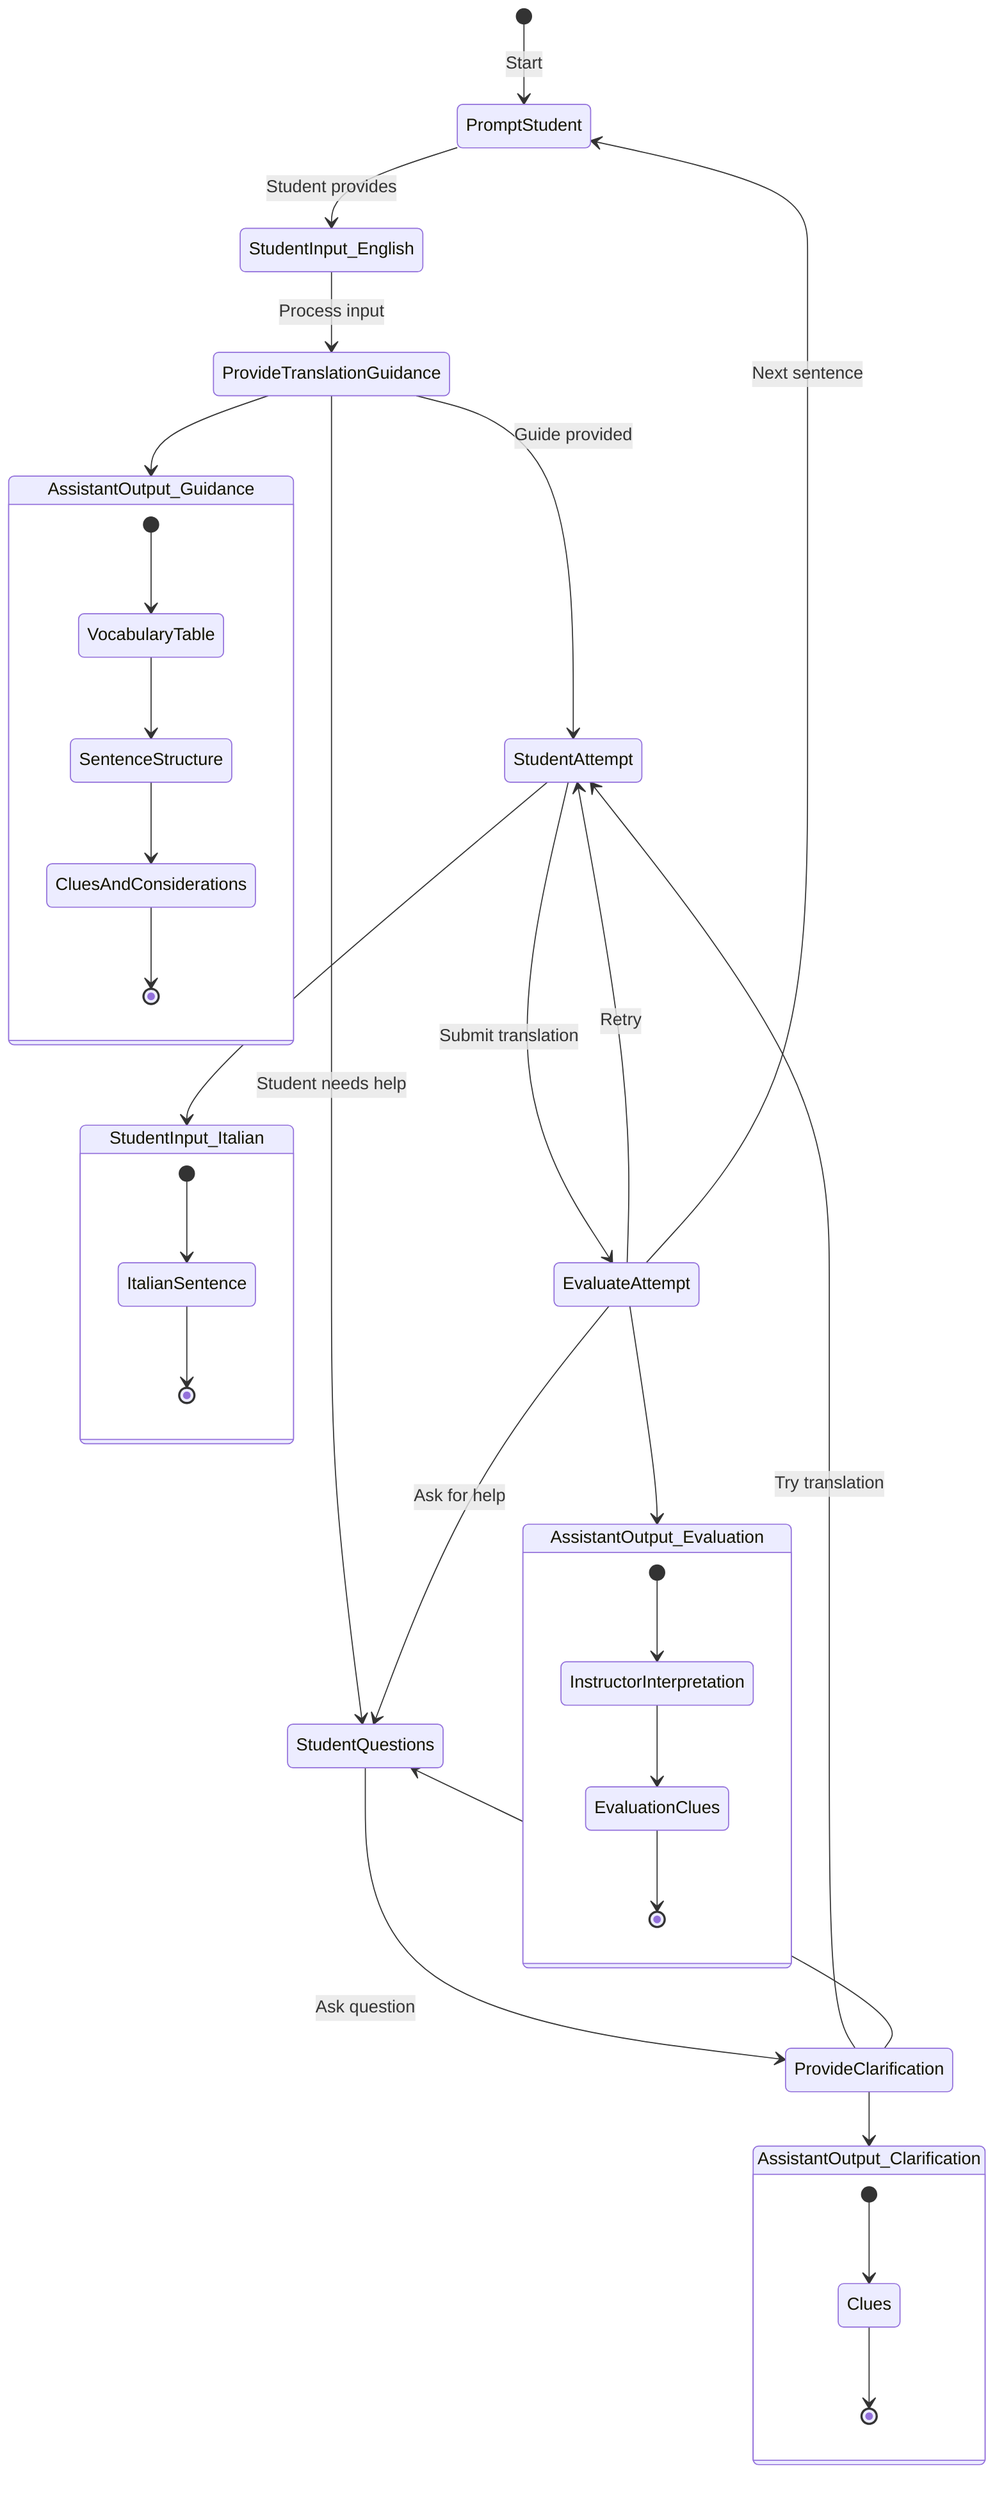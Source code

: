 stateDiagram-v2
    [*] --> PromptStudent: Start
    
    PromptStudent --> StudentInput_English: Student provides
    StudentInput_English --> ProvideTranslationGuidance: Process input
    
    ProvideTranslationGuidance --> AssistantOutput_Guidance
    state AssistantOutput_Guidance {
        [*] --> VocabularyTable
        VocabularyTable --> SentenceStructure
        SentenceStructure --> CluesAndConsiderations
        CluesAndConsiderations --> [*]
    }
    
    ProvideTranslationGuidance --> StudentAttempt: Guide provided
    ProvideTranslationGuidance --> StudentQuestions: Student needs help
    
    StudentQuestions --> ProvideClarification: Ask question
    ProvideClarification --> AssistantOutput_Clarification
    state AssistantOutput_Clarification {
        [*] --> Clues
        Clues --> [*]
    }
    
    ProvideClarification --> StudentAttempt: Try translation
    ProvideClarification --> StudentQuestions: Need more help
    
    StudentAttempt --> StudentInput_Italian
    state StudentInput_Italian {
        [*] --> ItalianSentence
        ItalianSentence --> [*]
    }
    
    StudentAttempt --> EvaluateAttempt: Submit translation
    
    EvaluateAttempt --> AssistantOutput_Evaluation
    state AssistantOutput_Evaluation {
        [*] --> InstructorInterpretation
        InstructorInterpretation --> EvaluationClues
        EvaluationClues --> [*]
    }
    
    EvaluateAttempt --> StudentAttempt: Retry
    EvaluateAttempt --> StudentQuestions: Ask for help
    EvaluateAttempt --> PromptStudent: Next sentence